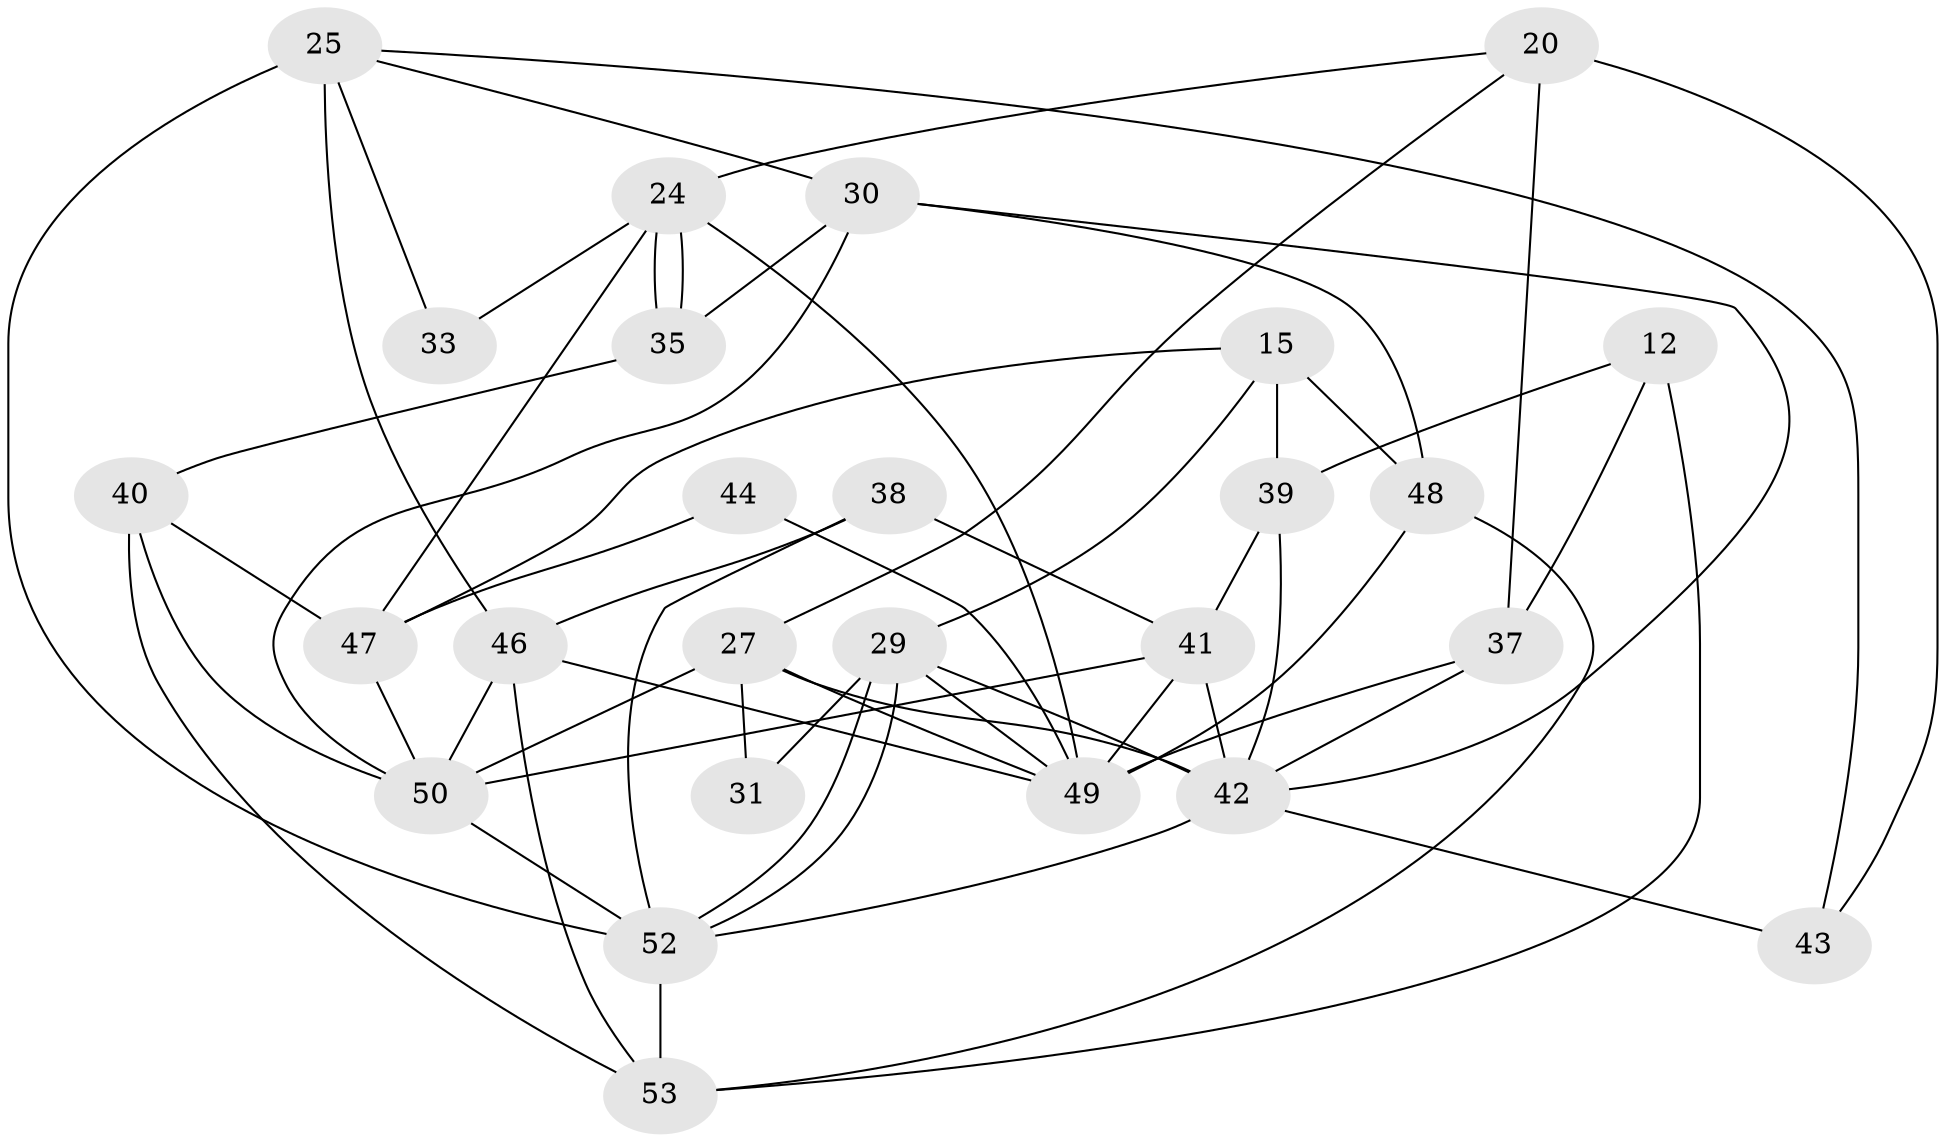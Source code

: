 // original degree distribution, {5: 0.1509433962264151, 3: 0.2830188679245283, 2: 0.1320754716981132, 4: 0.3018867924528302, 6: 0.03773584905660377, 7: 0.07547169811320754, 9: 0.018867924528301886}
// Generated by graph-tools (version 1.1) at 2025/52/03/04/25 21:52:15]
// undirected, 26 vertices, 60 edges
graph export_dot {
graph [start="1"]
  node [color=gray90,style=filled];
  12;
  15;
  20 [super="+6+10"];
  24;
  25 [super="+1"];
  27;
  29;
  30 [super="+23"];
  31;
  33;
  35;
  37 [super="+9"];
  38;
  39 [super="+17"];
  40;
  41 [super="+11+34"];
  42 [super="+7+32"];
  43 [super="+13+8"];
  44;
  46 [super="+2+19"];
  47 [super="+36"];
  48 [super="+45"];
  49 [super="+14"];
  50 [super="+26+28+22"];
  52 [super="+51"];
  53 [super="+18"];
  12 -- 53 [weight=2];
  12 -- 39;
  12 -- 37;
  15 -- 29;
  15 -- 47;
  15 -- 48 [weight=2];
  15 -- 39;
  20 -- 24;
  20 -- 27;
  20 -- 37 [weight=2];
  20 -- 43;
  24 -- 47 [weight=2];
  24 -- 35;
  24 -- 35;
  24 -- 33;
  24 -- 49;
  25 -- 33;
  25 -- 43;
  25 -- 30;
  25 -- 52 [weight=2];
  25 -- 46 [weight=2];
  27 -- 31;
  27 -- 42;
  27 -- 49;
  27 -- 50;
  29 -- 42;
  29 -- 52;
  29 -- 52;
  29 -- 31;
  29 -- 49;
  30 -- 48;
  30 -- 42;
  30 -- 35;
  30 -- 50;
  35 -- 40;
  37 -- 42;
  37 -- 49 [weight=2];
  38 -- 52;
  38 -- 46;
  38 -- 41;
  39 -- 42;
  39 -- 41;
  40 -- 50;
  40 -- 53 [weight=2];
  40 -- 47;
  41 -- 42 [weight=4];
  41 -- 49 [weight=2];
  41 -- 50 [weight=2];
  42 -- 43 [weight=3];
  42 -- 52;
  44 -- 47;
  44 -- 49;
  46 -- 53;
  46 -- 49;
  46 -- 50 [weight=2];
  47 -- 50;
  48 -- 49;
  48 -- 53;
  50 -- 52 [weight=2];
  52 -- 53 [weight=2];
}
